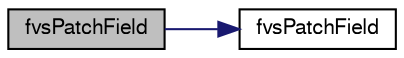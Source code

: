 digraph "fvsPatchField"
{
  bgcolor="transparent";
  edge [fontname="FreeSans",fontsize="10",labelfontname="FreeSans",labelfontsize="10"];
  node [fontname="FreeSans",fontsize="10",shape=record];
  rankdir="LR";
  Node60 [label="fvsPatchField",height=0.2,width=0.4,color="black", fillcolor="grey75", style="filled", fontcolor="black"];
  Node60 -> Node61 [color="midnightblue",fontsize="10",style="solid",fontname="FreeSans"];
  Node61 [label="fvsPatchField",height=0.2,width=0.4,color="black",URL="$a22426.html#a52b6401bf1d0fe7a521bd574b3b4d5a0",tooltip="Construct from patch and internal field. "];
}
